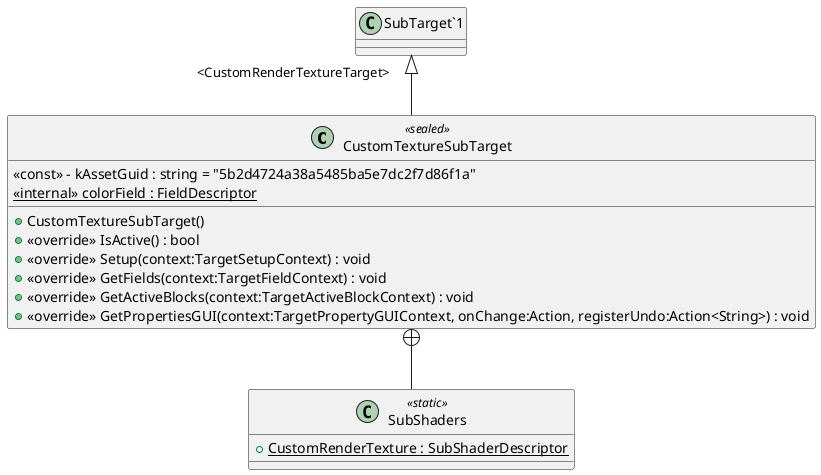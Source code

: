 @startuml
class CustomTextureSubTarget <<sealed>> {
    <<const>> - kAssetGuid : string = "5b2d4724a38a5485ba5e7dc2f7d86f1a"
    <<internal>> {static} colorField : FieldDescriptor
    + CustomTextureSubTarget()
    + <<override>> IsActive() : bool
    + <<override>> Setup(context:TargetSetupContext) : void
    + <<override>> GetFields(context:TargetFieldContext) : void
    + <<override>> GetActiveBlocks(context:TargetActiveBlockContext) : void
    + <<override>> GetPropertiesGUI(context:TargetPropertyGUIContext, onChange:Action, registerUndo:Action<String>) : void
}
class SubShaders <<static>> {
    + {static} CustomRenderTexture : SubShaderDescriptor
}
"SubTarget`1" "<CustomRenderTextureTarget>" <|-- CustomTextureSubTarget
CustomTextureSubTarget +-- SubShaders
@enduml
